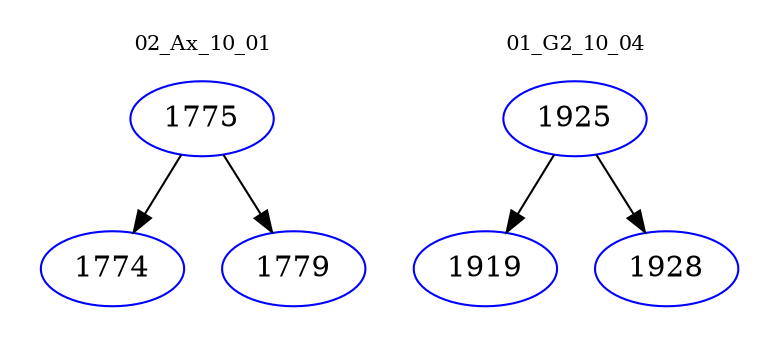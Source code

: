 digraph{
subgraph cluster_0 {
color = white
label = "02_Ax_10_01";
fontsize=10;
T0_1775 [label="1775", color="blue"]
T0_1775 -> T0_1774 [color="black"]
T0_1774 [label="1774", color="blue"]
T0_1775 -> T0_1779 [color="black"]
T0_1779 [label="1779", color="blue"]
}
subgraph cluster_1 {
color = white
label = "01_G2_10_04";
fontsize=10;
T1_1925 [label="1925", color="blue"]
T1_1925 -> T1_1919 [color="black"]
T1_1919 [label="1919", color="blue"]
T1_1925 -> T1_1928 [color="black"]
T1_1928 [label="1928", color="blue"]
}
}

